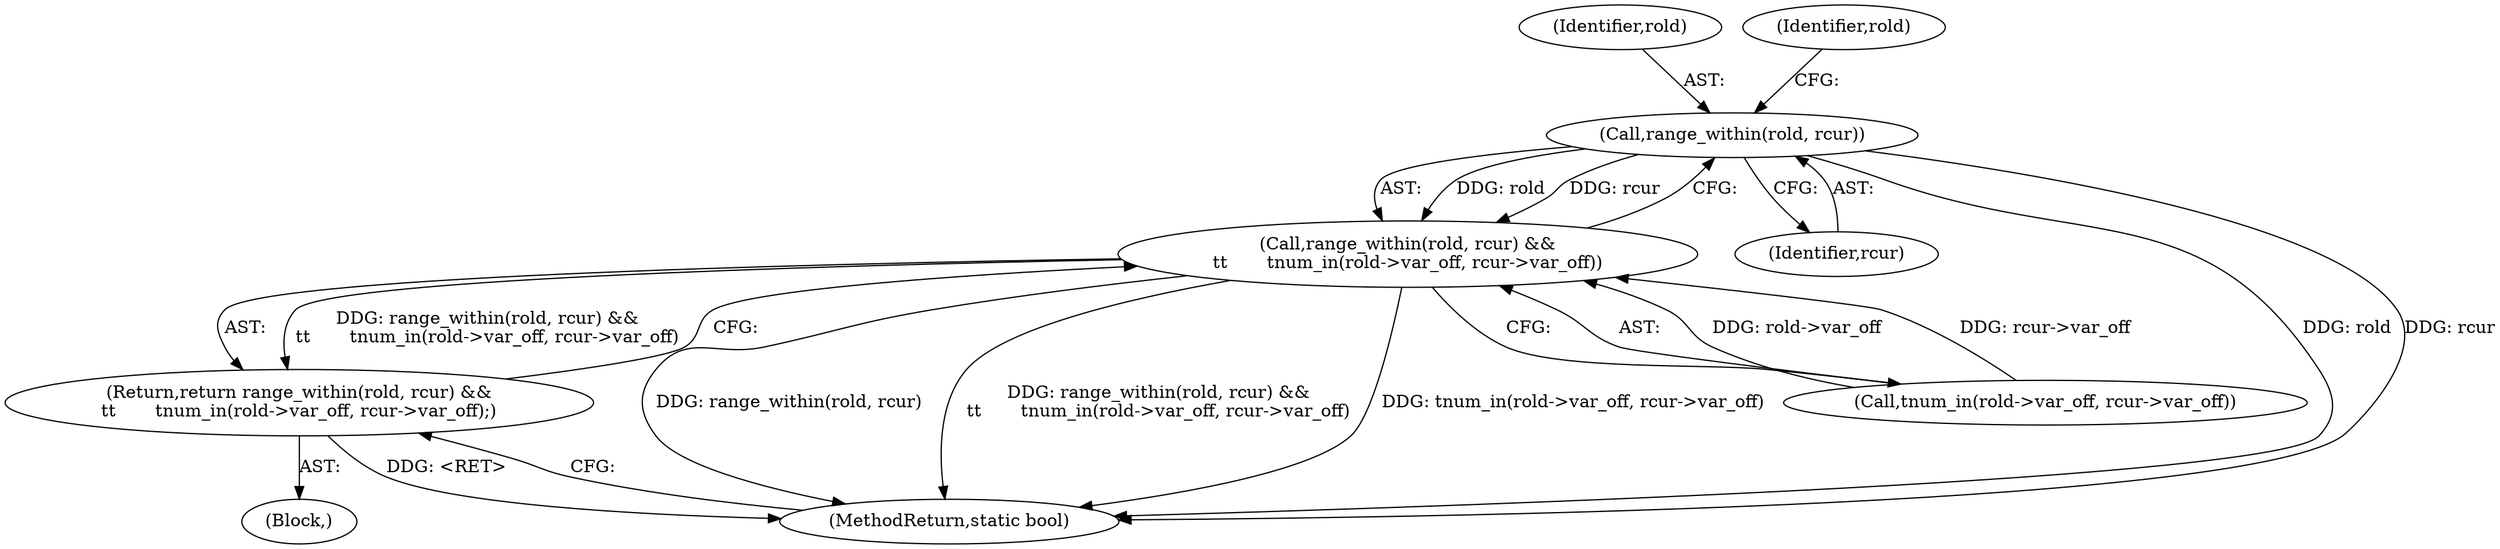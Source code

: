 digraph "0_linux_179d1c5602997fef5a940c6ddcf31212cbfebd14@pointer" {
"1000286" [label="(Call,range_within(rold, rcur))"];
"1000285" [label="(Call,range_within(rold, rcur) &&\n\t\t       tnum_in(rold->var_off, rcur->var_off))"];
"1000284" [label="(Return,return range_within(rold, rcur) &&\n\t\t       tnum_in(rold->var_off, rcur->var_off);)"];
"1000285" [label="(Call,range_within(rold, rcur) &&\n\t\t       tnum_in(rold->var_off, rcur->var_off))"];
"1000284" [label="(Return,return range_within(rold, rcur) &&\n\t\t       tnum_in(rold->var_off, rcur->var_off);)"];
"1000288" [label="(Identifier,rcur)"];
"1000307" [label="(MethodReturn,static bool)"];
"1000287" [label="(Identifier,rold)"];
"1000286" [label="(Call,range_within(rold, rcur))"];
"1000150" [label="(Block,)"];
"1000289" [label="(Call,tnum_in(rold->var_off, rcur->var_off))"];
"1000291" [label="(Identifier,rold)"];
"1000286" -> "1000285"  [label="AST: "];
"1000286" -> "1000288"  [label="CFG: "];
"1000287" -> "1000286"  [label="AST: "];
"1000288" -> "1000286"  [label="AST: "];
"1000291" -> "1000286"  [label="CFG: "];
"1000285" -> "1000286"  [label="CFG: "];
"1000286" -> "1000307"  [label="DDG: rold"];
"1000286" -> "1000307"  [label="DDG: rcur"];
"1000286" -> "1000285"  [label="DDG: rold"];
"1000286" -> "1000285"  [label="DDG: rcur"];
"1000285" -> "1000284"  [label="AST: "];
"1000285" -> "1000289"  [label="CFG: "];
"1000289" -> "1000285"  [label="AST: "];
"1000284" -> "1000285"  [label="CFG: "];
"1000285" -> "1000307"  [label="DDG: range_within(rold, rcur)"];
"1000285" -> "1000307"  [label="DDG: range_within(rold, rcur) &&\n\t\t       tnum_in(rold->var_off, rcur->var_off)"];
"1000285" -> "1000307"  [label="DDG: tnum_in(rold->var_off, rcur->var_off)"];
"1000285" -> "1000284"  [label="DDG: range_within(rold, rcur) &&\n\t\t       tnum_in(rold->var_off, rcur->var_off)"];
"1000289" -> "1000285"  [label="DDG: rold->var_off"];
"1000289" -> "1000285"  [label="DDG: rcur->var_off"];
"1000284" -> "1000150"  [label="AST: "];
"1000307" -> "1000284"  [label="CFG: "];
"1000284" -> "1000307"  [label="DDG: <RET>"];
}
